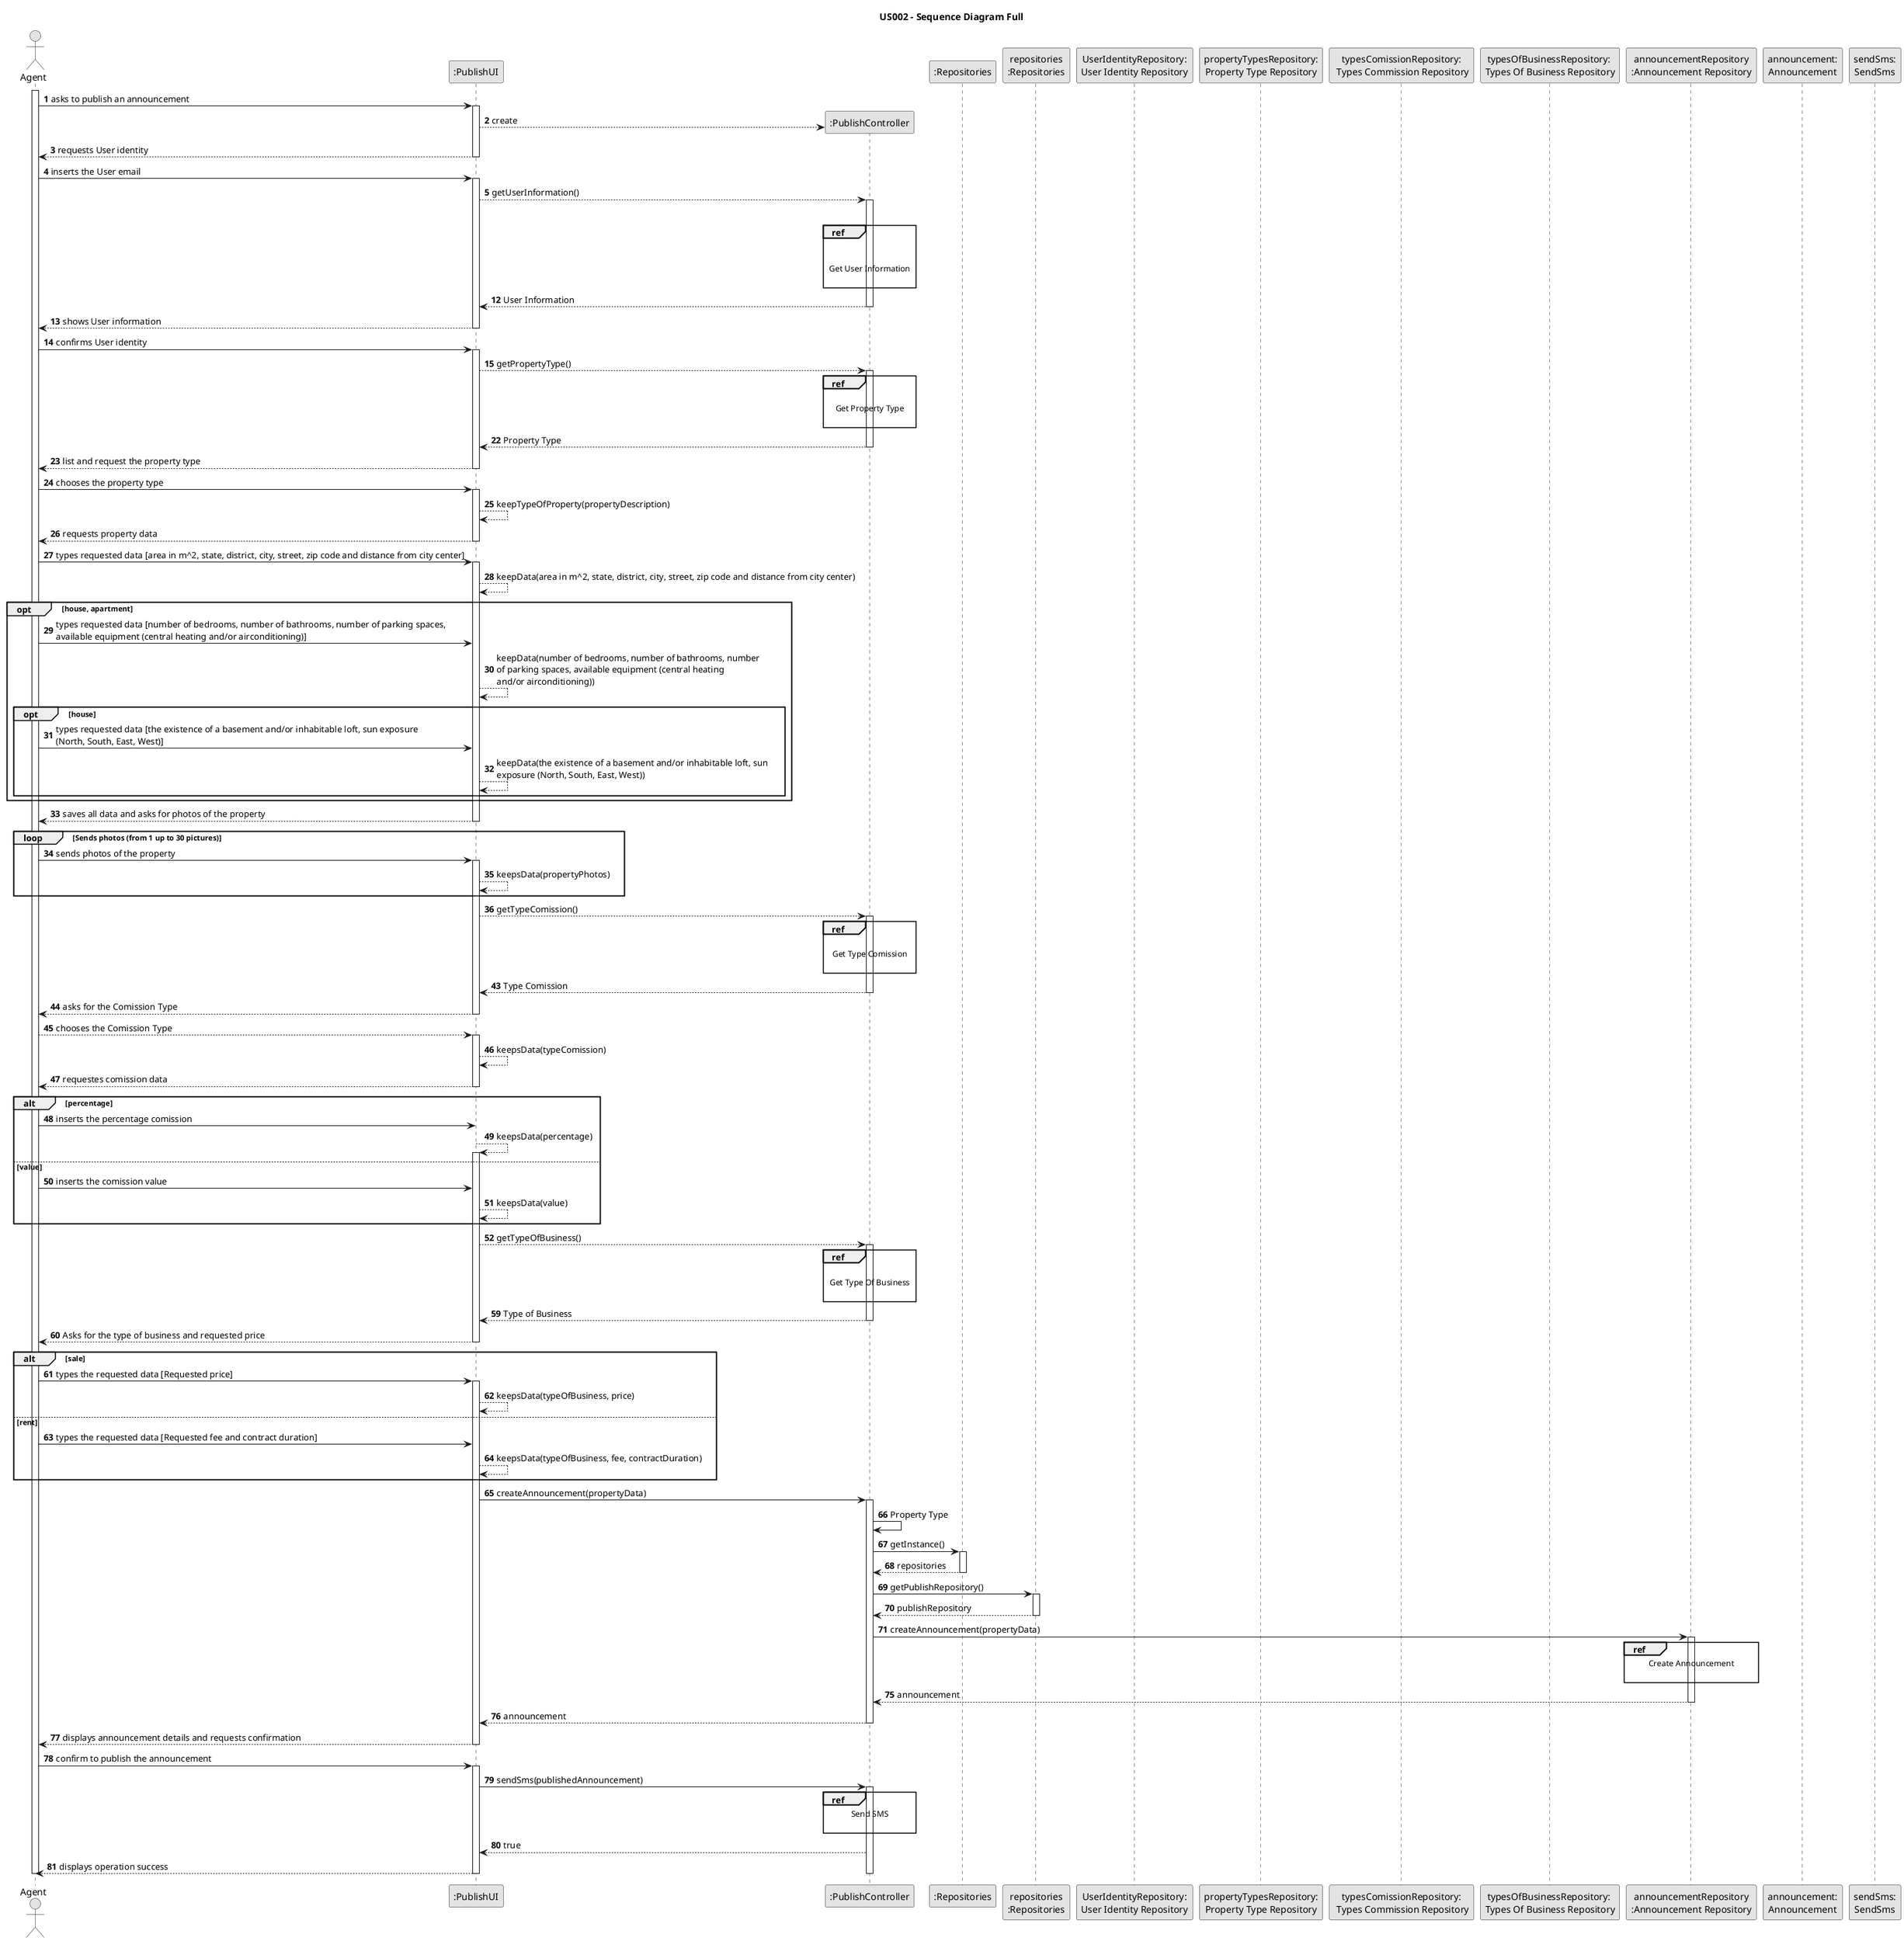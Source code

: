 @startuml
skinparam monochrome true
skinparam packageStyle rectangle
skinparam shadowing false

title US002 - Sequence Diagram Full

autonumber

'hide footbox
actor "Agent" as Agent
participant ":PublishUI" as UI
participant ":PublishController" as CTRL
participant ":Repositories" as Repository
participant "repositories\n:Repositories" as Repository2
participant "UserIdentityRepository:\nUser Identity Repository" as UserRepository
participant "propertyTypesRepository:\nProperty Type Repository" as PropertyTypeRepository
participant "typesComissionRepository:\n Types Commission Repository" as typesComissionRepository
participant "typesOfBusinessRepository: \nTypes Of Business Repository" as typesOfBusinessRepository
participant "announcementRepository\n:Announcement Repository" as announcementRepository
participant "announcement:\nAnnouncement" as announcement
participant "sendSms:\nSendSms" as sms


activate Agent

        Agent -> UI : asks to publish an announcement

        activate UI

            UI --> CTRL** : create
            UI --> Agent : requests User identity
                    deactivate UI



    Agent -> UI : inserts the User email
    activate UI

            UI --> CTRL : getUserInformation()

                activate CTRL

                ref over CTRL


                    Get User Information

                end ref


                       deactivate UserRepository

            autonumber 12

            CTRL --> UI : User Information

                deactivate CTRL


            UI --> Agent : shows User information
        deactivate UI

    Agent -> UI : confirms User identity
        activate UI

         UI --> CTRL : getPropertyType()
         activate CTRL

         ref over CTRL

            Get Property Type

         end ref

            autonumber 22

            CTRL --> UI : Property Type
            deactivate CTRL

            UI --> Agent : list and request the property type
        deactivate UI

    Agent -> UI : chooses the property type
    activate UI

    UI --> UI : keepTypeOfProperty(propertyDescription)

        UI --> Agent : requests property data
    deactivate UI

    Agent -> UI : types requested data [area in m^2, state, district, city, street, zip code and distance from city center]
            activate UI

            UI -->UI : keepData(area in m^2, state, district, city, street, zip code and distance from city center)

        opt house, apartment

            Agent -> UI : types requested data [number of bedrooms, number of bathrooms, number of parking spaces, \navailable equipment (central heating and/or airconditioning)]

            UI --> UI : keepData(number of bedrooms, number of bathrooms, number \nof parking spaces, available equipment (central heating \nand/or airconditioning))

            opt house

                Agent -> UI : types requested data [the existence of a basement and/or inhabitable loft, sun exposure \n(North, South, East, West)]

                UI-->UI : keepData(the existence of a basement and/or inhabitable loft, sun \nexposure (North, South, East, West))
            end
        end

UI ---> Agent : saves all data and asks for photos of the property
        deactivate UI

    loop Sends photos (from 1 up to 30 pictures)

        Agent -> UI : sends photos of the property
        activate UI

            UI-->UI : keepsData(propertyPhotos)
        end

           UI --> CTRL : getTypeComission()
           activate CTRL

           ref over CTRL

               Get Type Comission

           end ref

            autonumber 43

           CTRL --> UI : Type Comission
           deactivate CTRL


        UI --> Agent: asks for the Comission Type
    deactivate UI

    Agent --> UI : chooses the Comission Type
    activate UI

    UI --> UI: keepsData(typeComission)

    UI --> Agent : requestes comission data
    deactivate UI

            alt percentage

                Agent -> UI : inserts the percentage comission

                UI --> UI : keepsData(percentage)
                    activate UI

                else value

                    Agent -> UI: inserts the comission value

                    UI --> UI : keepsData(value)

                end

                UI --> CTRL : getTypeOfBusiness()
                activate CTRL

                ref over CTRL

                    Get Type Of Business

                end ref

                autonumber 59

                CTRL --> UI : Type of Business
                deactivate CTRL

               UI-->Agent : Asks for the type of business and requested price
                deactivate UI

    alt sale

            Agent -> UI : types the requested data [Requested price]
                activate UI

                UI --> UI : keepsData(typeOfBusiness, price)

            else rent

                Agent -> UI : types the requested data [Requested fee and contract duration]

                UI --> UI : keepsData(typeOfBusiness, fee, contractDuration)

        end


        UI -> CTRL : createAnnouncement(propertyData)
                        activate CTRL

                        CTRL -> CTRL : Property Type

                                CTRL -> Repository : getInstance()
                                activate Repository

                                    Repository --> CTRL: repositories
                                deactivate Repository

                                CTRL -> Repository2 : getPublishRepository()
                                activate Repository2

                                    Repository2 --> CTRL : publishRepository
                                deactivate Repository2
                                CTRL -> announcementRepository : createAnnouncement(propertyData)
                                activate announcementRepository

                    ref over announcementRepository
                         Create Announcement

                        end ref

                            autonumber 75

                                announcementRepository --> CTRL : announcement
                                deactivate announcementRepository

            CTRL --> UI : announcement
            deactivate CTRL

            UI --> Agent : displays announcement details and requests confirmation
            deactivate UI

    Agent -> UI : confirm to publish the announcement
            activate UI

                UI -> CTRL : sendSms(publishedAnnouncement)
                activate CTRL
                ref over CTRL
                         Send SMS

                        end ref
            CTRL --> UI : true
            UI --> Agent : displays operation success
            deactivate UI
            deactivate CTRL
deactivate Agent

@enduml

@enduml